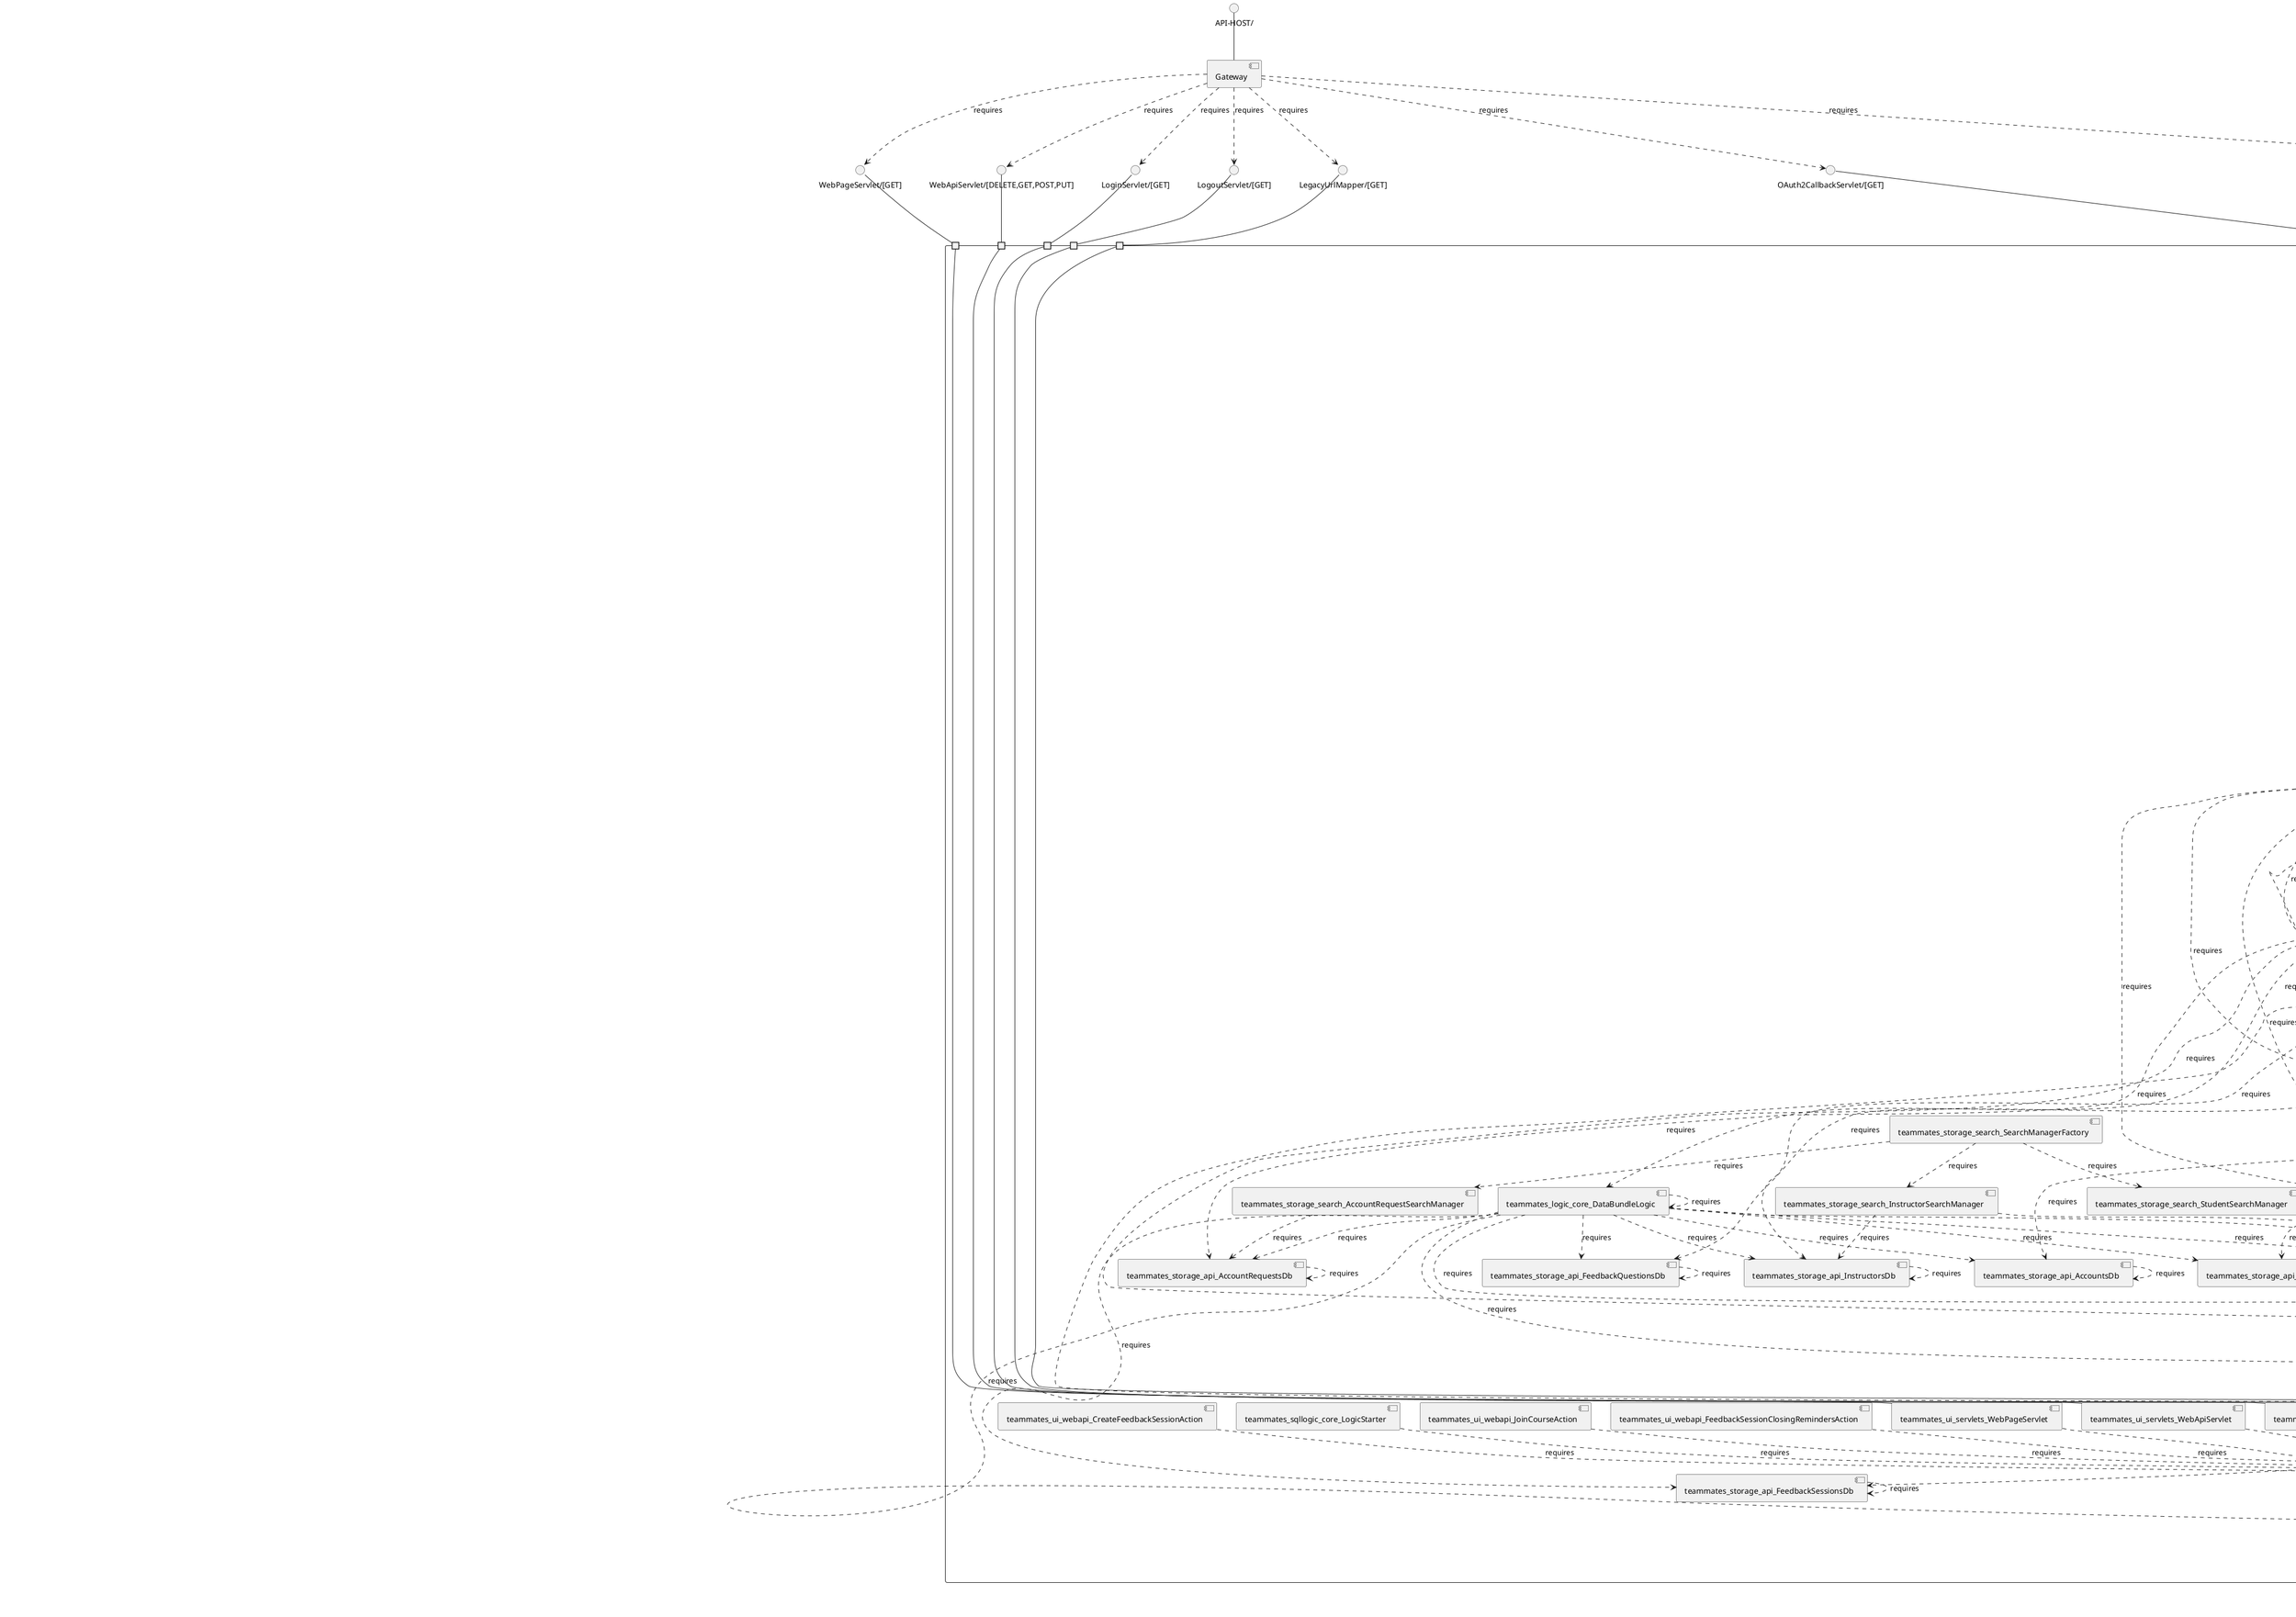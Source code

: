 @startuml
skinparam fixCircleLabelOverlapping true
skinparam componentStyle uml2
component "teammates\n\n\n\n\n\n" {
[teammates_storage_search_SearchManagerFactory]
[teammates_storage_sqlsearch_AccountRequestSearchManager]
[teammates_ui_webapi_JoinCourseAction]
[teammates_it_test_BaseTestCaseWithSqlDatabaseAccess]
[teammates_storage_sqlentity_questions_FeedbackRubricQuestion]
[teammates_logic_external_FirebaseAuthService]
[teammates_it_storage_sqlsearch_InstructorSearchIT]
[teammates_common_datatransfer_questions_FeedbackConstantSumResponseDetails]
[teammates_sqllogic_core_UsersLogic]
[teammates_sqllogic_core_LogicStarter]
[teammates_storage_sqlapi_DeadlineExtensionsDb]
[teammates_common_datatransfer_attributes_InstructorAttributes]
[teammates_sqllogic_core_UsageStatisticsLogic]
[teammates_storage_api_FeedbackQuestionsDb]
[teammates_logic_api_UserProvision]
[teammates_logic_core_InstructorsLogic]
[teammates_ui_output_FeedbackSessionLogData]
[teammates_logic_api_EmailGenerator]
[teammates_ui_webapi_CreateFeedbackSessionAction]
[teammates_common_datatransfer_questions_FeedbackTextResponseDetails]
[teammates_common_datatransfer_questions_FeedbackContributionResponseDetails]
[teammates_logic_api_AuthProxy]
[teammates_common_datatransfer_questions_FeedbackRubricResponseDetails]
[teammates_storage_api_InstructorsDb]
[teammates_storage_sqlapi_FeedbackResponseCommentsDb]
[teammates_it_storage_sqlapi_FeedbackResponsesDbIT]
[teammates_ui_output_FeedbackSessionData]
[teammates_storage_sqlentity_responses_FeedbackNumericalScaleResponse]
[teammates_it_sqllogic_core_NotificationsLogicIT]
[teammates_logic_core_LogicStarter]
[teammates_it_storage_sqlsearch_StudentSearchIT]
[teammates_ui_request_InstructorPrivilegeUpdateRequest]
[teammates_common_datatransfer_questions_FeedbackMsqResponseDetails]
[teammates_client_scripts_testdataconversion_DataStoreToSqlConverter]
[teammates_common_datatransfer_questions_FeedbackMcqResponseDetails]
[teammates_ui_webapi_SendErrorReportAction]
[teammates_storage_search_StudentSearchDocument]
[teammates_ui_servlets_WebPageServlet]
[teammates_it_storage_sqlsearch_AccountRequestSearchIT]
[teammates_common_util_StringHelper]
[teammates_common_util_Logger]
[teammates_ui_servlets_RequestTraceFilter]
[teammates_storage_sqlsearch_SearchManagerFactory]
[teammates_sqllogic_api_SqlEmailGenerator]
[teammates_ui_webapi_UpdateFeedbackSessionAction]
[teammates_it_storage_sqlapi_FeedbackSessionLogsDbIT]
[teammates_storage_sqlentity_questions_FeedbackConstantSumQuestion]
[teammates_storage_api_CoursesDb]
[teammates_storage_sqlentity_questions_FeedbackContributionQuestion]
[teammates_common_datatransfer_questions_FeedbackNumericalScaleQuestionDetails]
[teammates_storage_sqlentity_Instructor]
[teammates_logic_external_EmptyAuthService]
[teammates_storage_sqlapi_UsersDb]
[teammates_it_sqllogic_core_UsersLogicIT]
[teammates_storage_sqlentity_responses_FeedbackConstantSumResponse]
[teammates_ui_webapi_FeedbackSessionUnpublishedEmailWorkerAction]
[teammates_ui_servlets_WebApiServlet]
[teammates_storage_sqlentity_questions_FeedbackNumericalScaleQuestion]
[teammates_storage_search_StudentSearchManager]
[teammates_logic_core_FeedbackQuestionsLogic]
[teammates_it_sqllogic_core_FeedbackSessionsLogicIT]
[teammates_ui_webapi_FeedbackSessionPublishedEmailWorkerAction]
[teammates_storage_api_UsageStatisticsDb]
[teammates_common_datatransfer_attributes_FeedbackQuestionAttributes]
[teammates_logic_core_FeedbackResponsesLogic]
[teammates_storage_sqlentity_Account]
[teammates_ui_webapi_FeedbackSessionRemindEmailWorkerAction]
[teammates_ui_webapi_FeedbackSessionOpeningRemindersAction]
[teammates_ui_webapi_PublishFeedbackSessionAction]
[teammates_storage_sqlentity_responses_FeedbackMsqResponse]
[teammates_logic_external_EmptyEmailService]
[teammates_client_scripts_DataMigrationForFeedbackSessionMismatchedTimezone]
[teammates_storage_sqlentity_responses_FeedbackRankRecipientsResponse]
[teammates_common_datatransfer_InstructorPrivileges]
[teammates_sqllogic_core_CoursesLogic]
[teammates_storage_sqlapi_AccountsDb]
[teammates_sqllogic_core_AccountRequestsLogic]
[teammates_it_storage_sqlapi_NotificationDbIT]
[teammates_common_util_Config]
[teammates_storage_sqlsearch_StudentSearchManager]
[teammates_ui_webapi_SubmitFeedbackResponsesAction]
[teammates_ui_webapi_UnpublishFeedbackSessionAction]
[teammates_logic_api_RecaptchaVerifier]
[teammates_sqllogic_core_FeedbackSessionsLogic]
[teammates_it_ui_webapi_SearchInstructorsActionIT]
[teammates_storage_sqlentity_responses_FeedbackMcqResponse]
[teammates_it_storage_sqlapi_UsageStatisticsDbIT]
[teammates_ui_servlets_OriginCheckFilter]
[teammates_ui_webapi_CreateAccountAction]
[teammates_common_datatransfer_DataBundle]
[teammates_sqllogic_core_FeedbackSessionLogsLogic]
[teammates_it_storage_sqlapi_FeedbackQuestionsDbIT]
[teammates_storage_sqlentity_Notification]
[teammates_common_datatransfer_InstructorPermissionSet]
[teammates_storage_sqlentity_responses_FeedbackRankOptionsResponse]
[teammates_it_ui_webapi_StudentSearchIndexingWorkerActionIT]
[teammates_logic_core_FeedbackResponseCommentsLogic]
[teammates_storage_sqlentity_responses_FeedbackTextResponse]
[teammates_client_scripts_testdataconversion_UuidGenerator]
[teammates_sqllogic_core_FeedbackResponsesLogic]
[teammates_sqllogic_core_FeedbackResponseCommentsLogic]
[teammates_storage_sqlapi_EntitiesDb]
[teammates_client_scripts_GenerateUsageStatisticsObjects]
[teammates_ui_webapi_CreateFeedbackSessionLogAction]
[teammates_ui_output_FeedbackQuestionData]
[teammates_common_datatransfer_attributes_FeedbackResponseAttributes]
[teammates_storage_sqlapi_FeedbackSessionsDb]
[teammates_it_storage_sqlapi_FeedbackSessionsDbIT]
[teammates_storage_sqlentity_responses_FeedbackRubricResponse]
[teammates_storage_sqlentity_questions_FeedbackTextQuestion]
[teammates_logic_external_MailgunService]
[teammates_storage_sqlentity_DeadlineExtension]
[teammates_it_sqllogic_core_DataBundleLogicIT]
[teammates_ui_webapi_CalculateUsageStatisticsAction]
[teammates_storage_api_AccountsDb]
[teammates_storage_api_FeedbackSessionsDb]
[teammates_it_sqllogic_core_FeedbackQuestionsLogicIT]
[teammates_it_storage_sqlapi_UsersDbIT]
[teammates_client_scripts_testdataconversion_ConvertDatastoreJsonToSqlJson]
[teammates_common_datatransfer_questions_FeedbackContributionQuestionDetails]
[teammates_storage_sqlapi_CoursesDb]
[teammates_logic_core_FeedbackSessionsLogic]
[teammates_ui_output_FeedbackResponseData]
[teammates_storage_api_StudentsDb]
[teammates_sqllogic_core_DeadlineExtensionsLogic]
[teammates_ui_servlets_OAuth2CallbackServlet]
[teammates_logic_core_AccountRequestsLogic]
[teammates_storage_search_InstructorSearchDocument]
[teammates_storage_sqlentity_FeedbackSession]
[teammates_storage_search_AccountRequestSearchManager]
[teammates_ui_webapi_ArchiveCourseAction]
[teammates_ui_webapi_CreateNotificationAction]
[teammates_logic_api_Logic]
[teammates_common_datatransfer_questions_FeedbackTextQuestionDetails]
[teammates_logic_api_TaskQueuer]
[teammates_main_Application]
[teammates_storage_sqlentity_ReadNotification]
[teammates_logic_external_GoogleRecaptchaService]
[teammates_common_datatransfer_attributes_CourseAttributes]
[teammates_storage_search_InstructorSearchManager]
[teammates_sqllogic_api_Logic]
[teammates_logic_core_StudentsLogic]
[teammates_logic_core_CoursesLogic]
[teammates_sqllogic_core_FeedbackQuestionsLogic]
[teammates_ui_output_CourseData]
[teammates_common_datatransfer_TeamEvalResult]
[teammates_logic_external_MailjetService]
[teammates_common_datatransfer_questions_FeedbackMcqQuestionDetails]
[teammates_ui_webapi_ResetAccountRequestAction]
[teammates_ui_servlets_LogoutServlet]
[teammates_storage_sqlentity_FeedbackSessionLog]
[teammates_common_datatransfer_questions_FeedbackRankOptionsResponseDetails]
[teammates_logic_core_DataBundleLogic]
[teammates_storage_sqlapi_AccountRequestsDb]
[teammates_storage_sqlapi_FeedbackQuestionsDb]
[teammates_it_storage_sqlapi_AccountRequestsDbIT]
[teammates_common_datatransfer_questions_FeedbackConstantSumQuestionDetails]
[teammates_storage_sqlentity_responses_FeedbackContributionResponse]
[teammates_logic_core_UsageStatisticsLogic]
[teammates_storage_sqlentity_questions_FeedbackMcqQuestion]
[teammates_storage_sqlsearch_StudentSearchDocument]
[teammates_storage_api_AccountRequestsDb]
[teammates_it_storage_sqlapi_CoursesDbIT]
[teammates_it_storage_sqlapi_FeedbackResponseCommentsDbIT]
[teammates_it_sqllogic_core_DeadlineExtensionsLogicIT]
[teammates_ui_webapi_FeedbackSessionClosedRemindersAction]
[teammates_ui_webapi_FeedbackSessionOpeningSoonRemindersAction]
[teammates_it_ui_webapi_SearchStudentsActionIT]
[teammates_storage_sqlentity_Team]
[teammates_it_sqllogic_core_AccountRequestsLogicIT]
[teammates_sqllogic_core_DataBundleLogic]
[teammates_storage_sqlentity_Student]
[teammates_storage_sqlentity_Section]
[teammates_ui_webapi_UpdateInstructorPrivilegeAction]
[teammates_logic_external_GoogleCloudTasksService]
[teammates_storage_sqlentity_FeedbackResponseComment]
[teammates_logic_core_AccountsLogic]
[teammates_logic_core_NotificationsLogic]
[teammates_ui_webapi_FeedbackSessionResendPublishedEmailWorkerAction]
[teammates_common_datatransfer_questions_FeedbackRankRecipientsResponseDetails]
[teammates_logic_external_LocalTaskQueueService]
[teammates_storage_sqlapi_FeedbackResponsesDb]
[teammates_ui_output_InstructorPrivilegeData]
[teammates_common_datatransfer_questions_FeedbackMsqQuestionDetails]
[teammates_storage_sqlsearch_InstructorSearchManager]
[teammates_common_datatransfer_SqlDataBundle]
[teammates_logic_external_EmptyRecaptchaService]
[teammates_logic_core_DeadlineExtensionsLogic]
[teammates_storage_sqlapi_UsageStatisticsDb]
[teammates_sqllogic_core_NotificationsLogic]
[teammates_common_datatransfer_questions_FeedbackNumericalScaleResponseDetails]
[teammates_it_sqllogic_core_FeedbackResponsesLogicIT]
[teammates_ui_webapi_FeedbackSessionRemindParticularUsersEmailWorkerAction]
[teammates_ui_webapi_DatastoreBackupAction]
[teammates_common_datatransfer_questions_FeedbackRubricQuestionDetails]
[teammates_it_sqllogic_core_AccountsLogicIT]
[teammates_it_sqllogic_core_FeedbackSessionLogsLogicIT]
[teammates_storage_api_FeedbackResponseCommentsDb]
[teammates_logic_external_SendgridService]
[teammates_ui_servlets_LoginServlet]
[teammates_client_scripts_PopulateCourseSearchDocuments]
[teammates_sqllogic_core_AccountsLogic]
[teammates_ui_servlets_LegacyUrlMapper]
[teammates_it_sqllogic_api_EmailGeneratorTestIT]
[teammates_storage_sqlsearch_InstructorSearchDocument]
[teammates_ui_output_FeedbackResponseCommentData]
[teammates_storage_api_DeadlineExtensionsDb]
[teammates_storage_sqlapi_NotificationsDb]
[teammates_storage_sqlapi_FeedbackSessionLogsDb]
[teammates_storage_sqlentity_questions_FeedbackMsqQuestion]
[teammates_it_storage_sqlapi_AccountsDbIT]
[teammates_storage_api_FeedbackResponsesDb]
[teammates_it_ui_webapi_UpdateFeedbackSessionLogsActionIT]
[teammates_logic_api_EmailSender]
[teammates_storage_sqlentity_Course]
[teammates_client_scripts_DataMigrationForTeamNameInResponseGiver]
[teammates_storage_api_NotificationsDb]
[teammates_ui_webapi_FeedbackSessionClosingRemindersAction]
portin " " as teammates_requires_LegacyUrlMapper_GET_
portin " " as teammates_requires_LogoutServlet_GET_
portin " " as teammates_requires_WebPageServlet_GET_
portin " " as teammates_requires_WebApiServlet_DELETE_GET_POST_PUT_
portin " " as teammates_requires_LoginServlet_GET_
portin " " as teammates_requires_OAuth2CallbackServlet_GET_
[teammates_sqllogic_core_DataBundleLogic]..>[teammates_sqllogic_core_FeedbackSessionsLogic] : requires
[teammates_client_scripts_PopulateCourseSearchDocuments]..>[teammates_logic_api_Logic] : requires
[teammates_ui_webapi_UpdateFeedbackSessionAction]..>[teammates_common_util_Logger] : requires
[teammates_it_sqllogic_core_UsersLogicIT]..>[teammates_sqllogic_core_CoursesLogic] : requires
[teammates_it_sqllogic_core_AccountsLogicIT]..>[teammates_common_datatransfer_SqlDataBundle] : requires
[teammates_it_storage_sqlapi_NotificationDbIT]..>[teammates_storage_sqlapi_NotificationsDb] : requires
[teammates_sqllogic_core_FeedbackQuestionsLogic]..>[teammates_sqllogic_core_FeedbackQuestionsLogic] : requires
[teammates_storage_search_StudentSearchManager]..>[teammates_storage_api_CoursesDb] : requires
[teammates_ui_webapi_JoinCourseAction]..>[teammates_common_util_Logger] : requires
[teammates_logic_core_NotificationsLogic]..>[teammates_storage_api_NotificationsDb] : requires
[teammates_logic_core_FeedbackResponsesLogic]..>[teammates_logic_core_FeedbackQuestionsLogic] : requires
[teammates_logic_core_AccountsLogic]..>[teammates_logic_core_CoursesLogic] : requires
[teammates_client_scripts_GenerateUsageStatisticsObjects]..>[teammates_logic_api_Logic] : requires
[teammates_storage_api_StudentsDb]..>[teammates_storage_api_StudentsDb] : requires
[teammates_storage_search_InstructorSearchManager]..>[teammates_storage_api_InstructorsDb] : requires
[teammates_ui_request_InstructorPrivilegeUpdateRequest]..>[teammates_common_datatransfer_InstructorPrivileges] : requires
[teammates_logic_core_FeedbackResponseCommentsLogic]..>[teammates_storage_api_FeedbackResponseCommentsDb] : requires
[teammates_ui_output_FeedbackResponseData]..>[teammates_common_datatransfer_questions_FeedbackRankRecipientsResponseDetails] : requires
[teammates_logic_core_StudentsLogic]..>[teammates_logic_core_FeedbackResponsesLogic] : requires
[teammates_storage_sqlentity_DeadlineExtension]..>[teammates_storage_sqlentity_FeedbackSession] : requires
[teammates_logic_api_Logic]..>[teammates_logic_core_AccountsLogic] : requires
[teammates_storage_sqlentity_questions_FeedbackContributionQuestion]..>[teammates_common_datatransfer_questions_FeedbackContributionQuestionDetails] : requires
[teammates_sqllogic_api_SqlEmailGenerator]..>[teammates_sqllogic_core_CoursesLogic] : requires
[teammates_it_storage_sqlapi_UsersDbIT]..>[teammates_storage_sqlentity_Instructor] : requires
[teammates_logic_core_CoursesLogic]..>[teammates_logic_core_FeedbackResponsesLogic] : requires
[teammates_it_storage_sqlapi_FeedbackResponsesDbIT]..>[teammates_storage_sqlapi_FeedbackResponseCommentsDb] : requires
[teammates_logic_api_UserProvision]..>[teammates_logic_api_UserProvision] : requires
[teammates_it_sqllogic_core_UsersLogicIT]..>[teammates_storage_sqlentity_Course] : requires
[teammates_ui_webapi_DatastoreBackupAction]..>[teammates_common_util_Logger] : requires
[teammates_logic_api_EmailSender]..>[teammates_logic_external_MailgunService] : requires
[teammates_sqllogic_core_FeedbackSessionsLogic]..>[teammates_sqllogic_core_CoursesLogic] : requires
[teammates_sqllogic_core_AccountsLogic]..>[teammates_sqllogic_core_CoursesLogic] : requires
[teammates_logic_core_AccountsLogic]..>[teammates_logic_core_NotificationsLogic] : requires
[teammates_storage_sqlsearch_InstructorSearchManager]..>[teammates_storage_sqlapi_UsersDb] : requires
[teammates_storage_search_SearchManagerFactory]..>[teammates_storage_search_AccountRequestSearchManager] : requires
[teammates_sqllogic_core_UsageStatisticsLogic]..>[teammates_sqllogic_core_UsageStatisticsLogic] : requires
[teammates_ui_webapi_CreateFeedbackSessionLogAction]..>[teammates_common_util_Logger] : requires
[teammates_it_sqllogic_core_NotificationsLogicIT]..>[teammates_sqllogic_core_NotificationsLogic] : requires
[teammates_client_scripts_testdataconversion_ConvertDatastoreJsonToSqlJson]..>[teammates_common_datatransfer_SqlDataBundle] : requires
[teammates_logic_core_AccountsLogic]..>[teammates_logic_core_InstructorsLogic] : requires
[teammates_sqllogic_core_DataBundleLogic]..>[teammates_sqllogic_core_AccountsLogic] : requires
[teammates_ui_webapi_FeedbackSessionUnpublishedEmailWorkerAction]..>[teammates_common_util_Logger] : requires
[teammates_logic_api_EmailGenerator]..>[teammates_logic_core_InstructorsLogic] : requires
[teammates_storage_sqlapi_FeedbackResponsesDb]..>[teammates_storage_sqlapi_FeedbackResponsesDb] : requires
[teammates_it_sqllogic_api_EmailGeneratorTestIT]..>[teammates_common_datatransfer_SqlDataBundle] : requires
[teammates_sqllogic_core_FeedbackSessionLogsLogic]..>[teammates_common_util_Logger] : requires
[teammates_common_datatransfer_attributes_FeedbackResponseAttributes]..>[teammates_common_datatransfer_questions_FeedbackMsqResponseDetails] : requires
[teammates_logic_core_FeedbackQuestionsLogic]..>[teammates_logic_core_FeedbackResponsesLogic] : requires
[teammates_storage_api_NotificationsDb]..>[teammates_storage_api_NotificationsDb] : requires
[teammates_common_datatransfer_attributes_FeedbackQuestionAttributes]..>[teammates_common_datatransfer_questions_FeedbackContributionQuestionDetails] : requires
[teammates_ui_servlets_LoginServlet]..>[teammates_common_util_Logger] : requires
[teammates_logic_core_DeadlineExtensionsLogic]..>[teammates_storage_api_DeadlineExtensionsDb] : requires
[teammates_storage_sqlapi_NotificationsDb]..>[teammates_storage_sqlapi_NotificationsDb] : requires
[teammates_sqllogic_api_Logic]..>[teammates_sqllogic_core_AccountRequestsLogic] : requires
[teammates_sqllogic_core_DataBundleLogic]..>[teammates_sqllogic_core_NotificationsLogic] : requires
[teammates_sqllogic_core_AccountsLogic]..>[teammates_sqllogic_core_AccountsLogic] : requires
[teammates_sqllogic_core_UsersLogic]..>[teammates_storage_sqlapi_UsersDb] : requires
[teammates_logic_core_FeedbackSessionsLogic]..>[teammates_logic_core_FeedbackResponseCommentsLogic] : requires
[teammates_logic_core_DataBundleLogic]..>[teammates_storage_api_FeedbackResponseCommentsDb] : requires
[teammates_it_storage_sqlapi_UsersDbIT]..>[teammates_storage_sqlapi_UsersDb] : requires
[teammates_logic_core_FeedbackSessionsLogic]..>[teammates_logic_core_StudentsLogic] : requires
[teammates_storage_sqlentity_FeedbackSession]..>[teammates_storage_sqlentity_Course] : requires
[teammates_it_sqllogic_core_FeedbackSessionLogsLogicIT]..>[teammates_sqllogic_core_FeedbackSessionLogsLogic] : requires
[teammates_sqllogic_core_FeedbackSessionsLogic]..>[teammates_common_util_Logger] : requires
[teammates_storage_sqlentity_FeedbackResponseComment]..>[teammates_storage_sqlentity_Section] : requires
[teammates_storage_sqlapi_CoursesDb]..>[teammates_storage_sqlapi_CoursesDb] : requires
[teammates_ui_webapi_SubmitFeedbackResponsesAction]..>[teammates_common_util_Logger] : requires
[teammates_it_storage_sqlapi_AccountsDbIT]..>[teammates_storage_sqlapi_AccountsDb] : requires
[teammates_common_datatransfer_attributes_FeedbackResponseAttributes]..>[teammates_common_datatransfer_questions_FeedbackContributionResponseDetails] : requires
[teammates_ui_output_CourseData]..>[teammates_common_datatransfer_InstructorPermissionSet] : requires
[teammates_logic_api_Logic]..>[teammates_logic_core_FeedbackQuestionsLogic] : requires
[teammates_sqllogic_core_AccountsLogic]..>[teammates_storage_sqlapi_AccountsDb] : requires
[teammates_it_sqllogic_core_FeedbackQuestionsLogicIT]..>[teammates_sqllogic_core_FeedbackQuestionsLogic] : requires
[teammates_it_storage_sqlsearch_InstructorSearchIT]..>[teammates_storage_sqlapi_UsersDb] : requires
[teammates_storage_sqlsearch_SearchManagerFactory]..>[teammates_storage_sqlsearch_AccountRequestSearchManager] : requires
[teammates_logic_api_Logic]..>[teammates_logic_core_CoursesLogic] : requires
[teammates_storage_sqlapi_UsageStatisticsDb]..>[teammates_storage_sqlapi_UsageStatisticsDb] : requires
[teammates_logic_api_EmailGenerator]..>[teammates_logic_core_StudentsLogic] : requires
[teammates_logic_core_InstructorsLogic]..>[teammates_logic_core_FeedbackResponseCommentsLogic] : requires
[teammates_logic_core_UsageStatisticsLogic]..>[teammates_logic_core_CoursesLogic] : requires
[teammates_ui_servlets_WebPageServlet]..>[teammates_common_util_Logger] : requires
[teammates_logic_api_Logic]..>[teammates_logic_core_InstructorsLogic] : requires
[teammates_ui_webapi_FeedbackSessionOpeningRemindersAction]..>[teammates_common_util_Logger] : requires
[teammates_storage_sqlentity_responses_FeedbackMcqResponse]..>[teammates_common_datatransfer_questions_FeedbackMcqResponseDetails] : requires
[teammates_sqllogic_api_Logic]..>[teammates_sqllogic_core_FeedbackResponseCommentsLogic] : requires
[teammates_storage_search_InstructorSearchManager]..>[teammates_storage_api_CoursesDb] : requires
[teammates_it_storage_sqlsearch_AccountRequestSearchIT]..>[teammates_storage_sqlapi_AccountRequestsDb] : requires
[teammates_it_storage_sqlapi_FeedbackResponseCommentsDbIT]..>[teammates_common_datatransfer_SqlDataBundle] : requires
[teammates_logic_core_AccountsLogic]..>[teammates_logic_core_StudentsLogic] : requires
[teammates_client_scripts_DataMigrationForTeamNameInResponseGiver]..>[teammates_logic_core_FeedbackResponsesLogic] : requires
[teammates_storage_sqlentity_DeadlineExtension]..>[teammates_storage_sqlentity_Instructor] : requires
[teammates_sqllogic_core_FeedbackResponseCommentsLogic]..>[teammates_sqllogic_core_FeedbackResponseCommentsLogic] : requires
[teammates_logic_external_GoogleRecaptchaService]..>[teammates_common_util_Logger] : requires
[teammates_storage_sqlentity_responses_FeedbackRankOptionsResponse]..>[teammates_common_datatransfer_questions_FeedbackRankOptionsResponseDetails] : requires
[teammates_client_scripts_testdataconversion_ConvertDatastoreJsonToSqlJson]..>[teammates_common_datatransfer_DataBundle] : requires
[teammates_logic_core_DataBundleLogic]..>[teammates_storage_api_FeedbackResponsesDb] : requires
[teammates_logic_core_FeedbackSessionsLogic]..>[teammates_logic_core_FeedbackResponsesLogic] : requires
[teammates_logic_core_AccountRequestsLogic]..>[teammates_logic_core_AccountRequestsLogic] : requires
[teammates_ui_servlets_RequestTraceFilter]..>[teammates_common_util_Logger] : requires
[teammates_it_storage_sqlsearch_StudentSearchIT]..>[teammates_storage_sqlapi_UsersDb] : requires
[teammates_logic_api_EmailSender]..>[teammates_logic_external_EmptyEmailService] : requires
[teammates_logic_core_FeedbackResponseCommentsLogic]..>[teammates_logic_core_FeedbackSessionsLogic] : requires
[teammates_ui_webapi_FeedbackSessionRemindEmailWorkerAction]..>[teammates_common_util_Logger] : requires
[teammates_ui_webapi_ResetAccountRequestAction]..>[teammates_common_util_Logger] : requires
[teammates_logic_core_FeedbackSessionsLogic]..>[teammates_common_util_Logger] : requires
[teammates_sqllogic_core_DataBundleLogic]..>[teammates_sqllogic_core_CoursesLogic] : requires
[teammates_ui_output_FeedbackQuestionData]..>[teammates_common_datatransfer_questions_FeedbackRubricQuestionDetails] : requires
[teammates_logic_core_InstructorsLogic]..>[teammates_logic_core_InstructorsLogic] : requires
[teammates_logic_core_CoursesLogic]..>[teammates_logic_core_FeedbackResponseCommentsLogic] : requires
[teammates_logic_core_FeedbackResponseCommentsLogic]..>[teammates_logic_core_FeedbackResponseCommentsLogic] : requires
[teammates_sqllogic_api_Logic]..>[teammates_sqllogic_core_FeedbackResponsesLogic] : requires
[teammates_logic_core_UsageStatisticsLogic]..>[teammates_logic_core_InstructorsLogic] : requires
[teammates_sqllogic_api_Logic]..>[teammates_sqllogic_core_FeedbackQuestionsLogic] : requires
[teammates_storage_api_FeedbackQuestionsDb]..>[teammates_storage_api_FeedbackQuestionsDb] : requires
[teammates_logic_api_TaskQueuer]..>[teammates_common_util_Logger] : requires
[teammates_sqllogic_core_FeedbackQuestionsLogic]..>[teammates_storage_sqlapi_FeedbackQuestionsDb] : requires
[teammates_it_sqllogic_core_DeadlineExtensionsLogicIT]..>[teammates_sqllogic_core_DeadlineExtensionsLogic] : requires
[teammates_logic_core_NotificationsLogic]..>[teammates_logic_core_NotificationsLogic] : requires
[teammates_common_datatransfer_InstructorPrivileges]..>[teammates_common_datatransfer_InstructorPermissionSet] : requires
[teammates_client_scripts_DataMigrationForFeedbackSessionMismatchedTimezone]..>[teammates_common_datatransfer_attributes_CourseAttributes] : requires
[teammates_logic_external_MailgunService]..>[teammates_common_util_Logger] : requires
[teammates_logic_core_FeedbackResponseCommentsLogic]..>[teammates_logic_core_FeedbackResponsesLogic] : requires
[teammates_it_sqllogic_core_UsersLogicIT]..>[teammates_storage_sqlentity_Account] : requires
[teammates_sqllogic_api_Logic]..>[teammates_sqllogic_core_CoursesLogic] : requires
[teammates_sqllogic_core_FeedbackSessionsLogic]..>[teammates_storage_sqlapi_FeedbackSessionsDb] : requires
[teammates_it_storage_sqlapi_UsersDbIT]..>[teammates_storage_sqlapi_AccountsDb] : requires
[teammates_logic_api_Logic]..>[teammates_logic_core_StudentsLogic] : requires
[teammates_sqllogic_core_FeedbackQuestionsLogic]..>[teammates_common_util_Logger] : requires
[teammates_storage_search_AccountRequestSearchManager]..>[teammates_storage_api_AccountRequestsDb] : requires
[teammates_logic_core_FeedbackQuestionsLogic]..>[teammates_logic_core_FeedbackSessionsLogic] : requires
[teammates_sqllogic_api_Logic]..>[teammates_sqllogic_core_FeedbackSessionLogsLogic] : requires
[teammates_common_datatransfer_attributes_FeedbackQuestionAttributes]..>[teammates_common_datatransfer_questions_FeedbackTextQuestionDetails] : requires
[teammates_storage_search_SearchManagerFactory]..>[teammates_storage_search_StudentSearchManager] : requires
[teammates_ui_webapi_CreateNotificationAction]..>[teammates_common_util_Logger] : requires
[teammates_logic_core_FeedbackQuestionsLogic]..>[teammates_logic_core_FeedbackQuestionsLogic] : requires
[teammates_sqllogic_core_FeedbackSessionsLogic]..>[teammates_sqllogic_core_UsersLogic] : requires
[teammates_it_sqllogic_core_AccountsLogicIT]..>[teammates_storage_sqlapi_AccountsDb] : requires
[teammates_ui_webapi_PublishFeedbackSessionAction]..>[teammates_common_util_Logger] : requires
[teammates_storage_sqlentity_questions_FeedbackConstantSumQuestion]..>[teammates_common_datatransfer_questions_FeedbackConstantSumQuestionDetails] : requires
[teammates_sqllogic_core_AccountRequestsLogic]..>[teammates_storage_sqlapi_AccountRequestsDb] : requires
[teammates_logic_core_InstructorsLogic]..>[teammates_storage_api_InstructorsDb] : requires
[teammates_ui_output_FeedbackSessionLogData]..>[teammates_ui_output_FeedbackSessionData] : requires
[teammates_logic_core_FeedbackResponsesLogic]..>[teammates_logic_core_InstructorsLogic] : requires
[teammates_sqllogic_core_DeadlineExtensionsLogic]..>[teammates_storage_sqlapi_DeadlineExtensionsDb] : requires
[teammates_sqllogic_core_DataBundleLogic]..>[teammates_sqllogic_core_FeedbackSessionLogsLogic] : requires
[teammates_sqllogic_core_DataBundleLogic]..>[teammates_sqllogic_core_FeedbackResponsesLogic] : requires
[teammates_it_sqllogic_core_AccountsLogicIT]..>[teammates_sqllogic_core_UsersLogic] : requires
[teammates_sqllogic_core_UsersLogic]..>[teammates_sqllogic_core_AccountsLogic] : requires
[teammates_it_ui_webapi_StudentSearchIndexingWorkerActionIT]..>[teammates_storage_sqlentity_Student] : requires
[teammates_storage_sqlentity_FeedbackResponseComment]..>[teammates_storage_sqlentity_responses_FeedbackConstantSumResponse] : requires
[teammates_it_storage_sqlsearch_InstructorSearchIT]..>[teammates_common_datatransfer_SqlDataBundle] : requires
[teammates_it_ui_webapi_UpdateFeedbackSessionLogsActionIT]..>[teammates_storage_sqlentity_Student] : requires
[teammates_sqllogic_core_AccountsLogic]..>[teammates_sqllogic_core_UsersLogic] : requires
[teammates_ui_output_FeedbackResponseData]..>[teammates_common_datatransfer_questions_FeedbackConstantSumResponseDetails] : requires
[teammates_logic_core_StudentsLogic]..>[teammates_logic_core_DeadlineExtensionsLogic] : requires
[teammates_storage_api_FeedbackResponseCommentsDb]..>[teammates_common_util_Logger] : requires
[teammates_ui_webapi_FeedbackSessionRemindParticularUsersEmailWorkerAction]..>[teammates_common_util_Logger] : requires
[teammates_logic_core_CoursesLogic]..>[teammates_logic_core_DeadlineExtensionsLogic] : requires
[teammates_ui_webapi_CalculateUsageStatisticsAction]..>[teammates_common_util_Logger] : requires
[teammates_ui_webapi_UnpublishFeedbackSessionAction]..>[teammates_common_util_Logger] : requires
[teammates_logic_core_FeedbackQuestionsLogic]..>[teammates_logic_core_StudentsLogic] : requires
[teammates_ui_webapi_ArchiveCourseAction]..>[teammates_common_util_Logger] : requires
[teammates_ui_output_FeedbackResponseData]..>[teammates_common_datatransfer_questions_FeedbackMcqResponseDetails] : requires
[teammates_sqllogic_core_AccountRequestsLogic]..>[teammates_sqllogic_core_AccountRequestsLogic] : requires
[teammates_ui_servlets_LegacyUrlMapper]..>[teammates_common_util_Logger] : requires
[teammates_common_datatransfer_attributes_FeedbackQuestionAttributes]..>[teammates_common_datatransfer_questions_FeedbackNumericalScaleQuestionDetails] : requires
[teammates_storage_sqlapi_FeedbackSessionsDb]..>[teammates_storage_sqlapi_FeedbackSessionsDb] : requires
[teammates_storage_api_DeadlineExtensionsDb]..>[teammates_storage_api_DeadlineExtensionsDb] : requires
[teammates_it_ui_webapi_SearchStudentsActionIT]..>[teammates_storage_sqlentity_Instructor] : requires
[teammates_storage_search_InstructorSearchDocument]..>[teammates_common_datatransfer_attributes_CourseAttributes] : requires
[teammates_logic_api_Logic]..>[teammates_logic_core_AccountRequestsLogic] : requires
[teammates_logic_core_FeedbackQuestionsLogic]..>[teammates_common_util_Logger] : requires
[teammates_sqllogic_core_CoursesLogic]..>[teammates_storage_sqlapi_CoursesDb] : requires
[teammates_sqllogic_api_Logic]..>[teammates_sqllogic_api_Logic] : requires
[teammates_sqllogic_core_DataBundleLogic]..>[teammates_sqllogic_core_UsersLogic] : requires
[teammates_logic_core_StudentsLogic]..>[teammates_storage_api_StudentsDb] : requires
[teammates_logic_api_AuthProxy]..>[teammates_logic_api_AuthProxy] : requires
[teammates_sqllogic_api_SqlEmailGenerator]..>[teammates_sqllogic_core_UsersLogic] : requires
[teammates_logic_api_TaskQueuer]..>[teammates_logic_external_GoogleCloudTasksService] : requires
[teammates_storage_sqlentity_responses_FeedbackTextResponse]..>[teammates_common_datatransfer_questions_FeedbackTextResponseDetails] : requires
[teammates_it_ui_webapi_UpdateFeedbackSessionLogsActionIT]..>[teammates_storage_sqlentity_Course] : requires
[teammates_storage_sqlentity_Team]..>[teammates_storage_sqlentity_Section] : requires
[teammates_logic_api_Logic]..>[teammates_logic_core_FeedbackSessionsLogic] : requires
[teammates_logic_core_FeedbackSessionsLogic]..>[teammates_storage_api_FeedbackSessionsDb] : requires
[teammates_storage_sqlentity_questions_FeedbackMsqQuestion]..>[teammates_common_datatransfer_questions_FeedbackMsqQuestionDetails] : requires
[teammates_common_datatransfer_attributes_FeedbackQuestionAttributes]..>[teammates_common_datatransfer_questions_FeedbackMcqQuestionDetails] : requires
[teammates_sqllogic_core_FeedbackSessionsLogic]..>[teammates_sqllogic_core_FeedbackQuestionsLogic] : requires
[teammates_sqllogic_api_Logic]..>[teammates_sqllogic_core_DeadlineExtensionsLogic] : requires
[teammates_logic_core_InstructorsLogic]..>[teammates_logic_core_FeedbackSessionsLogic] : requires
[teammates_it_ui_webapi_SearchInstructorsActionIT]..>[teammates_storage_sqlentity_Instructor] : requires
[teammates_logic_core_FeedbackSessionsLogic]..>[teammates_logic_core_FeedbackSessionsLogic] : requires
[teammates_storage_api_FeedbackResponsesDb]..>[teammates_storage_api_FeedbackResponsesDb] : requires
[teammates_logic_core_AccountRequestsLogic]..>[teammates_storage_api_AccountRequestsDb] : requires
[teammates_logic_api_EmailGenerator]..>[teammates_logic_core_CoursesLogic] : requires
[teammates_it_storage_sqlapi_AccountRequestsDbIT]..>[teammates_storage_sqlapi_AccountRequestsDb] : requires
[teammates_sqllogic_api_SqlEmailGenerator]..>[teammates_sqllogic_core_DeadlineExtensionsLogic] : requires
[teammates_logic_core_DataBundleLogic]..>[teammates_storage_api_AccountsDb] : requires
[teammates_storage_sqlentity_Instructor]..>[teammates_common_datatransfer_InstructorPrivileges] : requires
[teammates_common_datatransfer_attributes_FeedbackResponseAttributes]..>[teammates_common_datatransfer_questions_FeedbackRubricResponseDetails] : requires
[teammates_storage_sqlentity_questions_FeedbackMcqQuestion]..>[teammates_common_datatransfer_questions_FeedbackMcqQuestionDetails] : requires
[teammates_sqllogic_core_DeadlineExtensionsLogic]..>[teammates_sqllogic_core_DeadlineExtensionsLogic] : requires
[teammates_it_sqllogic_core_FeedbackQuestionsLogicIT]..>[teammates_common_datatransfer_SqlDataBundle] : requires
[teammates_it_sqllogic_api_EmailGeneratorTestIT]..>[teammates_sqllogic_api_SqlEmailGenerator] : requires
[teammates_logic_api_Logic]..>[teammates_logic_core_NotificationsLogic] : requires
[teammates_logic_core_InstructorsLogic]..>[teammates_common_util_Logger] : requires
[teammates_it_sqllogic_core_FeedbackSessionsLogicIT]..>[teammates_common_datatransfer_SqlDataBundle] : requires
[teammates_storage_sqlentity_ReadNotification]..>[teammates_storage_sqlentity_Notification] : requires
[teammates_sqllogic_core_DataBundleLogic]..>[teammates_sqllogic_core_DeadlineExtensionsLogic] : requires
[teammates_logic_core_UsageStatisticsLogic]..>[teammates_logic_core_AccountRequestsLogic] : requires
[teammates_ui_webapi_FeedbackSessionResendPublishedEmailWorkerAction]..>[teammates_common_util_Logger] : requires
[teammates_storage_sqlentity_FeedbackResponseComment]..>[teammates_storage_sqlentity_responses_FeedbackMcqResponse] : requires
[teammates_logic_core_LogicStarter]..>[teammates_common_util_Logger] : requires
[teammates_sqllogic_api_Logic]..>[teammates_sqllogic_core_UsersLogic] : requires
[teammates_logic_external_GoogleCloudTasksService]..>[teammates_common_util_Logger] : requires
[teammates_logic_core_UsageStatisticsLogic]..>[teammates_storage_api_UsageStatisticsDb] : requires
[teammates_logic_external_FirebaseAuthService]..>[teammates_common_util_Logger] : requires
[teammates_logic_external_LocalTaskQueueService]..>[teammates_common_util_Logger] : requires
[teammates_it_sqllogic_core_UsersLogicIT]..>[teammates_sqllogic_core_AccountsLogic] : requires
[teammates_ui_output_FeedbackResponseData]..>[teammates_common_datatransfer_questions_FeedbackRankOptionsResponseDetails] : requires
[teammates_storage_sqlentity_FeedbackSessionLog]..>[teammates_storage_sqlentity_FeedbackSession] : requires
[teammates_sqllogic_api_Logic]..>[teammates_sqllogic_core_AccountsLogic] : requires
[teammates_sqllogic_core_LogicStarter]..>[teammates_common_util_Logger] : requires
[teammates_logic_api_TaskQueuer]..>[teammates_logic_api_TaskQueuer] : requires
[teammates_logic_core_CoursesLogic]..>[teammates_logic_core_AccountsLogic] : requires
[teammates_ui_webapi_CreateFeedbackSessionAction]..>[teammates_common_util_Logger] : requires
[teammates_it_sqllogic_core_FeedbackResponsesLogicIT]..>[teammates_sqllogic_core_FeedbackResponseCommentsLogic] : requires
[teammates_client_scripts_DataMigrationForTeamNameInResponseGiver]..>[teammates_logic_core_StudentsLogic] : requires
[teammates_common_datatransfer_attributes_InstructorAttributes]..>[teammates_common_datatransfer_InstructorPrivileges] : requires
[teammates_logic_core_DataBundleLogic]..>[teammates_storage_api_DeadlineExtensionsDb] : requires
[teammates_logic_core_FeedbackQuestionsLogic]..>[teammates_logic_core_CoursesLogic] : requires
[teammates_common_datatransfer_attributes_FeedbackQuestionAttributes]..>[teammates_common_datatransfer_questions_FeedbackRubricQuestionDetails] : requires
[teammates_logic_core_InstructorsLogic]..>[teammates_logic_core_DeadlineExtensionsLogic] : requires
[teammates_logic_api_UserProvision]..>[teammates_logic_core_InstructorsLogic] : requires
[teammates_logic_api_EmailSender]..>[teammates_logic_external_MailjetService] : requires
[teammates_sqllogic_core_FeedbackResponsesLogic]..>[teammates_sqllogic_core_FeedbackResponsesLogic] : requires
[teammates_storage_sqlsearch_StudentSearchDocument]..>[teammates_storage_sqlentity_Course] : requires
[teammates_storage_sqlsearch_SearchManagerFactory]..>[teammates_storage_sqlsearch_InstructorSearchManager] : requires
[teammates_sqllogic_core_CoursesLogic]..>[teammates_sqllogic_core_CoursesLogic] : requires
[teammates_logic_core_DeadlineExtensionsLogic]..>[teammates_logic_core_DeadlineExtensionsLogic] : requires
[teammates_logic_api_Logic]..>[teammates_logic_core_UsageStatisticsLogic] : requires
[teammates_sqllogic_core_CoursesLogic]..>[teammates_sqllogic_core_FeedbackSessionsLogic] : requires
[teammates_it_sqllogic_core_FeedbackSessionsLogicIT]..>[teammates_sqllogic_core_FeedbackQuestionsLogic] : requires
[teammates_ui_output_FeedbackQuestionData]..>[teammates_common_datatransfer_questions_FeedbackTextQuestionDetails] : requires
[teammates_common_datatransfer_attributes_FeedbackResponseAttributes]..>[teammates_common_datatransfer_questions_FeedbackMcqResponseDetails] : requires
[teammates_storage_sqlentity_responses_FeedbackNumericalScaleResponse]..>[teammates_common_datatransfer_questions_FeedbackNumericalScaleResponseDetails] : requires
[teammates_storage_sqlentity_FeedbackResponseComment]..>[teammates_storage_sqlentity_responses_FeedbackTextResponse] : requires
[teammates_ui_output_FeedbackQuestionData]..>[teammates_common_datatransfer_questions_FeedbackMsqQuestionDetails] : requires
[teammates_it_test_BaseTestCaseWithSqlDatabaseAccess]..>[teammates_sqllogic_api_Logic] : requires
[teammates_common_datatransfer_attributes_FeedbackResponseAttributes]..>[teammates_common_datatransfer_questions_FeedbackTextResponseDetails] : requires
[teammates_ui_output_FeedbackSessionData]..>[teammates_common_datatransfer_InstructorPermissionSet] : requires
[teammates_it_sqllogic_core_FeedbackResponsesLogicIT]..>[teammates_sqllogic_core_FeedbackResponsesLogic] : requires
[teammates_storage_sqlsearch_StudentSearchManager]..>[teammates_storage_sqlapi_CoursesDb] : requires
[teammates_sqllogic_api_Logic]..>[teammates_sqllogic_core_UsageStatisticsLogic] : requires
[teammates_logic_api_UserProvision]..>[teammates_sqllogic_core_UsersLogic] : requires
[teammates_it_storage_sqlapi_FeedbackSessionsDbIT]..>[teammates_storage_sqlapi_CoursesDb] : requires
[teammates_logic_core_FeedbackResponsesLogic]..>[teammates_logic_core_FeedbackResponsesLogic] : requires
[teammates_storage_sqlapi_FeedbackQuestionsDb]..>[teammates_storage_sqlapi_FeedbackQuestionsDb] : requires
[teammates_logic_api_TaskQueuer]..>[teammates_logic_external_LocalTaskQueueService] : requires
[teammates_sqllogic_core_DataBundleLogic]..>[teammates_sqllogic_core_DataBundleLogic] : requires
[teammates_ui_webapi_FeedbackSessionClosingRemindersAction]..>[teammates_common_util_Logger] : requires
[teammates_logic_core_FeedbackResponsesLogic]..>[teammates_logic_core_FeedbackResponseCommentsLogic] : requires
[teammates_it_storage_sqlapi_CoursesDbIT]..>[teammates_storage_sqlapi_CoursesDb] : requires
[teammates_it_ui_webapi_UpdateFeedbackSessionLogsActionIT]..>[teammates_storage_sqlentity_FeedbackSession] : requires
[teammates_logic_api_EmailSender]..>[teammates_logic_api_EmailSender] : requires
[teammates_ui_output_FeedbackResponseData]..>[teammates_common_datatransfer_questions_FeedbackNumericalScaleResponseDetails] : requires
[teammates_logic_core_FeedbackResponsesLogic]..>[teammates_logic_core_StudentsLogic] : requires
[teammates_storage_sqlentity_questions_FeedbackNumericalScaleQuestion]..>[teammates_common_datatransfer_questions_FeedbackNumericalScaleQuestionDetails] : requires
[teammates_logic_core_DataBundleLogic]..>[teammates_storage_api_StudentsDb] : requires
[teammates_storage_sqlapi_EntitiesDb]..>[teammates_common_util_Logger] : requires
[teammates_sqllogic_core_FeedbackResponsesLogic]..>[teammates_storage_sqlapi_FeedbackResponsesDb] : requires
[teammates_sqllogic_core_FeedbackSessionsLogic]..>[teammates_sqllogic_core_FeedbackResponsesLogic] : requires
[teammates_sqllogic_core_FeedbackQuestionsLogic]..>[teammates_sqllogic_core_FeedbackSessionsLogic] : requires
[teammates_logic_api_EmailSender]..>[teammates_logic_external_SendgridService] : requires
[teammates_logic_core_UsageStatisticsLogic]..>[teammates_logic_core_StudentsLogic] : requires
[teammates_sqllogic_api_Logic]..>[teammates_sqllogic_core_FeedbackSessionsLogic] : requires
[teammates_storage_sqlentity_FeedbackResponseComment]..>[teammates_storage_sqlentity_responses_FeedbackContributionResponse] : requires
[teammates_it_sqllogic_core_DeadlineExtensionsLogicIT]..>[teammates_common_datatransfer_SqlDataBundle] : requires
[teammates_storage_sqlsearch_InstructorSearchManager]..>[teammates_storage_sqlapi_CoursesDb] : requires
[teammates_it_storage_sqlapi_FeedbackSessionsDbIT]..>[teammates_storage_sqlapi_FeedbackSessionsDb] : requires
[teammates_it_sqllogic_core_AccountsLogicIT]..>[teammates_sqllogic_core_AccountsLogic] : requires
[teammates_common_util_Config]..>[teammates_common_util_Logger] : requires
[teammates_sqllogic_core_UsageStatisticsLogic]..>[teammates_storage_sqlapi_UsageStatisticsDb] : requires
[teammates_ui_output_InstructorPrivilegeData]..>[teammates_common_datatransfer_InstructorPrivileges] : requires
[teammates_logic_core_DataBundleLogic]..>[teammates_storage_api_CoursesDb] : requires
[teammates_it_storage_sqlapi_FeedbackQuestionsDbIT]..>[teammates_storage_sqlapi_FeedbackQuestionsDb] : requires
[teammates_logic_api_RecaptchaVerifier]..>[teammates_logic_external_GoogleRecaptchaService] : requires
[teammates_it_storage_sqlapi_UsersDbIT]..>[teammates_storage_sqlentity_Course] : requires
[teammates_logic_core_CoursesLogic]..>[teammates_logic_core_InstructorsLogic] : requires
[teammates_storage_sqlsearch_AccountRequestSearchManager]..>[teammates_storage_sqlapi_AccountRequestsDb] : requires
[teammates_storage_search_SearchManagerFactory]..>[teammates_storage_search_InstructorSearchManager] : requires
[teammates_ui_output_FeedbackResponseData]..>[teammates_common_datatransfer_questions_FeedbackTextResponseDetails] : requires
[teammates_logic_api_UserProvision]..>[teammates_logic_core_StudentsLogic] : requires
[teammates_logic_api_Logic]..>[teammates_logic_core_FeedbackResponsesLogic] : requires
[teammates_storage_sqlentity_ReadNotification]..>[teammates_storage_sqlentity_Account] : requires
[teammates_logic_core_InstructorsLogic]..>[teammates_logic_core_FeedbackQuestionsLogic] : requires
[teammates_sqllogic_core_FeedbackSessionsLogic]..>[teammates_sqllogic_core_FeedbackSessionsLogic] : requires
[teammates_it_sqllogic_core_DataBundleLogicIT]..>[teammates_sqllogic_core_DataBundleLogic] : requires
[teammates_logic_core_CoursesLogic]..>[teammates_logic_core_FeedbackQuestionsLogic] : requires
[teammates_storage_api_CoursesDb]..>[teammates_storage_api_CoursesDb] : requires
[teammates_logic_core_FeedbackQuestionsLogic]..>[teammates_logic_core_InstructorsLogic] : requires
[teammates_it_storage_sqlapi_UsersDbIT]..>[teammates_storage_sqlapi_CoursesDb] : requires
[teammates_logic_api_EmailGenerator]..>[teammates_logic_api_EmailGenerator] : requires
[teammates_storage_sqlapi_DeadlineExtensionsDb]..>[teammates_storage_sqlapi_DeadlineExtensionsDb] : requires
[teammates_logic_core_AccountsLogic]..>[teammates_storage_sqlapi_AccountsDb] : requires
[teammates_common_datatransfer_attributes_FeedbackQuestionAttributes]..>[teammates_common_datatransfer_questions_FeedbackMsqQuestionDetails] : requires
[teammates_storage_sqlentity_questions_FeedbackRubricQuestion]..>[teammates_common_datatransfer_questions_FeedbackRubricQuestionDetails] : requires
[teammates_logic_core_UsageStatisticsLogic]..>[teammates_logic_core_UsageStatisticsLogic] : requires
[teammates_logic_core_FeedbackSessionsLogic]..>[teammates_logic_core_FeedbackQuestionsLogic] : requires
[teammates_logic_core_StudentsLogic]..>[teammates_logic_core_StudentsLogic] : requires
[teammates_it_sqllogic_core_AccountsLogicIT]..>[teammates_sqllogic_core_CoursesLogic] : requires
[teammates_ui_servlets_OriginCheckFilter]..>[teammates_common_util_Logger] : requires
[teammates_logic_api_Logic]..>[teammates_logic_core_FeedbackResponseCommentsLogic] : requires
[teammates_storage_api_UsageStatisticsDb]..>[teammates_storage_api_UsageStatisticsDb] : requires
[teammates_it_sqllogic_core_FeedbackResponsesLogicIT]..>[teammates_common_datatransfer_SqlDataBundle] : requires
[teammates_sqllogic_core_UsersLogic]..>[teammates_sqllogic_core_DeadlineExtensionsLogic] : requires
[teammates_storage_api_FeedbackSessionsDb]..>[teammates_storage_api_FeedbackSessionsDb] : requires
[teammates_logic_core_DataBundleLogic]..>[teammates_storage_api_AccountRequestsDb] : requires
[teammates_logic_core_DataBundleLogic]..>[teammates_logic_core_DataBundleLogic] : requires
[teammates_sqllogic_core_UsersLogic]..>[teammates_sqllogic_core_FeedbackResponsesLogic] : requires
[teammates_it_storage_sqlapi_UsageStatisticsDbIT]..>[teammates_storage_sqlapi_UsageStatisticsDb] : requires
[teammates_logic_core_InstructorsLogic]..>[teammates_logic_core_FeedbackResponsesLogic] : requires
[teammates_common_datatransfer_attributes_FeedbackResponseAttributes]..>[teammates_common_datatransfer_questions_FeedbackRankOptionsResponseDetails] : requires
[teammates_common_datatransfer_TeamEvalResult]..>[teammates_common_util_Logger] : requires
[teammates_storage_sqlentity_responses_FeedbackRubricResponse]..>[teammates_common_datatransfer_questions_FeedbackRubricResponseDetails] : requires
[teammates_storage_api_InstructorsDb]..>[teammates_storage_api_InstructorsDb] : requires
[teammates_logic_core_DataBundleLogic]..>[teammates_storage_api_FeedbackSessionsDb] : requires
[teammates_logic_core_DataBundleLogic]..>[teammates_storage_api_InstructorsDb] : requires
[teammates_storage_sqlentity_FeedbackResponseComment]..>[teammates_storage_sqlentity_responses_FeedbackNumericalScaleResponse] : requires
[teammates_sqllogic_core_NotificationsLogic]..>[teammates_storage_sqlapi_NotificationsDb] : requires
[teammates_common_util_StringHelper]..>[teammates_common_util_Logger] : requires
[teammates_sqllogic_api_Logic]..>[teammates_sqllogic_core_NotificationsLogic] : requires
[teammates_sqllogic_core_DataBundleLogic]..>[teammates_sqllogic_core_AccountRequestsLogic] : requires
[teammates_common_datatransfer_attributes_FeedbackQuestionAttributes]..>[teammates_common_datatransfer_questions_FeedbackConstantSumQuestionDetails] : requires
[teammates_sqllogic_core_DataBundleLogic]..>[teammates_sqllogic_core_FeedbackResponseCommentsLogic] : requires
[teammates_it_storage_sqlsearch_AccountRequestSearchIT]..>[teammates_common_datatransfer_SqlDataBundle] : requires
[teammates_common_datatransfer_questions_FeedbackContributionQuestionDetails]..>[teammates_common_util_Logger] : requires
[teammates_logic_core_CoursesLogic]..>[teammates_logic_core_StudentsLogic] : requires
[teammates_it_sqllogic_core_FeedbackSessionLogsLogicIT]..>[teammates_common_datatransfer_SqlDataBundle] : requires
[teammates_sqllogic_core_FeedbackResponsesLogic]..>[teammates_sqllogic_core_UsersLogic] : requires
[teammates_it_sqllogic_core_FeedbackSessionsLogicIT]..>[teammates_sqllogic_core_FeedbackSessionsLogic] : requires
[teammates_logic_core_AccountsLogic]..>[teammates_logic_core_AccountsLogic] : requires
[teammates_storage_sqlentity_responses_FeedbackConstantSumResponse]..>[teammates_common_datatransfer_questions_FeedbackConstantSumResponseDetails] : requires
[teammates_ui_servlets_OAuth2CallbackServlet]..>[teammates_common_util_Logger] : requires
[teammates_it_storage_sqlsearch_StudentSearchIT]..>[teammates_common_datatransfer_SqlDataBundle] : requires
[teammates_storage_api_StudentsDb]..>[teammates_common_util_Logger] : requires
[teammates_it_storage_sqlapi_UsersDbIT]..>[teammates_storage_sqlentity_Section] : requires
[teammates_it_storage_sqlapi_FeedbackSessionLogsDbIT]..>[teammates_common_datatransfer_SqlDataBundle] : requires
[teammates_storage_sqlentity_FeedbackResponseComment]..>[teammates_storage_sqlentity_responses_FeedbackRankOptionsResponse] : requires
[teammates_it_storage_sqlapi_FeedbackQuestionsDbIT]..>[teammates_common_datatransfer_SqlDataBundle] : requires
[teammates_logic_core_DataBundleLogic]..>[teammates_storage_api_FeedbackQuestionsDb] : requires
[teammates_logic_core_FeedbackSessionsLogic]..>[teammates_logic_core_InstructorsLogic] : requires
[teammates_ui_output_FeedbackQuestionData]..>[teammates_common_datatransfer_questions_FeedbackConstantSumQuestionDetails] : requires
[teammates_it_ui_webapi_SearchStudentsActionIT]..>[teammates_storage_sqlentity_Student] : requires
[teammates_client_scripts_DataMigrationForFeedbackSessionMismatchedTimezone]..>[teammates_logic_core_CoursesLogic] : requires
[teammates_ui_webapi_CreateAccountAction]..>[teammates_common_util_Logger] : requires
[teammates_it_storage_sqlapi_FeedbackResponsesDbIT]..>[teammates_common_datatransfer_SqlDataBundle] : requires
[teammates_storage_sqlapi_AccountsDb]..>[teammates_storage_sqlapi_AccountsDb] : requires
[teammates_storage_sqlentity_responses_FeedbackRankRecipientsResponse]..>[teammates_common_datatransfer_questions_FeedbackRankRecipientsResponseDetails] : requires
[teammates_storage_sqlsearch_SearchManagerFactory]..>[teammates_storage_sqlsearch_StudentSearchManager] : requires
[teammates_storage_sqlentity_FeedbackResponseComment]..>[teammates_storage_sqlentity_responses_FeedbackMsqResponse] : requires
[teammates_sqllogic_core_DataBundleLogic]..>[teammates_sqllogic_core_FeedbackQuestionsLogic] : requires
[teammates_sqllogic_core_FeedbackSessionLogsLogic]..>[teammates_sqllogic_core_FeedbackSessionLogsLogic] : requires
[teammates_sqllogic_core_NotificationsLogic]..>[teammates_sqllogic_core_NotificationsLogic] : requires
[teammates_logic_core_CoursesLogic]..>[teammates_logic_core_FeedbackSessionsLogic] : requires
[teammates_client_scripts_testdataconversion_DataStoreToSqlConverter]..>[teammates_client_scripts_testdataconversion_UuidGenerator] : requires
[teammates_logic_core_UsageStatisticsLogic]..>[teammates_logic_core_FeedbackResponsesLogic] : requires
[teammates_common_datatransfer_attributes_FeedbackResponseAttributes]..>[teammates_common_datatransfer_questions_FeedbackRankRecipientsResponseDetails] : requires
[teammates_it_sqllogic_core_AccountsLogicIT]..>[teammates_sqllogic_core_NotificationsLogic] : requires
[teammates_ui_output_FeedbackResponseData]..>[teammates_common_datatransfer_questions_FeedbackContributionResponseDetails] : requires
[teammates_logic_core_AccountsLogic]..>[teammates_storage_api_AccountsDb] : requires
[teammates_sqllogic_core_AccountsLogic]..>[teammates_sqllogic_core_NotificationsLogic] : requires
[teammates_storage_sqlapi_UsersDb]..>[teammates_storage_sqlapi_UsersDb] : requires
[teammates_it_storage_sqlapi_UsersDbIT]..>[teammates_storage_sqlentity_Student] : requires
[teammates_storage_sqlapi_FeedbackSessionLogsDb]..>[teammates_storage_sqlapi_FeedbackSessionLogsDb] : requires
[teammates_storage_sqlsearch_StudentSearchManager]..>[teammates_storage_sqlapi_UsersDb] : requires
[teammates_ui_output_FeedbackResponseData]..>[teammates_ui_output_FeedbackResponseCommentData] : requires
[teammates_storage_search_StudentSearchDocument]..>[teammates_common_datatransfer_attributes_CourseAttributes] : requires
[teammates_logic_core_FeedbackSessionsLogic]..>[teammates_logic_core_DeadlineExtensionsLogic] : requires
[teammates_client_scripts_testdataconversion_ConvertDatastoreJsonToSqlJson]..>[teammates_client_scripts_testdataconversion_DataStoreToSqlConverter] : requires
[teammates_it_sqllogic_core_AccountRequestsLogicIT]..>[teammates_sqllogic_core_AccountRequestsLogic] : requires
[teammates_logic_api_AuthProxy]..>[teammates_logic_external_EmptyAuthService] : requires
[teammates_storage_sqlentity_questions_FeedbackTextQuestion]..>[teammates_common_datatransfer_questions_FeedbackTextQuestionDetails] : requires
[teammates_logic_core_FeedbackResponseCommentsLogic]..>[teammates_logic_core_CoursesLogic] : requires
[teammates_storage_sqlentity_DeadlineExtension]..>[teammates_storage_sqlentity_Student] : requires
[teammates_logic_core_FeedbackSessionsLogic]..>[teammates_logic_core_CoursesLogic] : requires
[teammates_ui_output_FeedbackResponseData]..>[teammates_common_datatransfer_questions_FeedbackRubricResponseDetails] : requires
[teammates_logic_core_FeedbackResponseCommentsLogic]..>[teammates_logic_core_InstructorsLogic] : requires
[teammates_storage_sqlentity_responses_FeedbackMsqResponse]..>[teammates_common_datatransfer_questions_FeedbackMsqResponseDetails] : requires
[teammates_storage_sqlentity_FeedbackResponseComment]..>[teammates_storage_sqlentity_responses_FeedbackRubricResponse] : requires
[teammates_sqllogic_core_FeedbackResponseCommentsLogic]..>[teammates_storage_sqlapi_FeedbackResponseCommentsDb] : requires
[teammates_sqllogic_api_SqlEmailGenerator]..>[teammates_sqllogic_core_FeedbackSessionsLogic] : requires
[teammates_logic_core_StudentsLogic]..>[teammates_logic_core_FeedbackSessionsLogic] : requires
[teammates_sqllogic_api_Logic]..>[teammates_sqllogic_core_DataBundleLogic] : requires
[teammates_logic_api_AuthProxy]..>[teammates_logic_external_FirebaseAuthService] : requires
[teammates_logic_api_Logic]..>[teammates_logic_core_DeadlineExtensionsLogic] : requires
[teammates_it_storage_sqlapi_FeedbackSessionLogsDbIT]..>[teammates_storage_sqlapi_FeedbackSessionLogsDb] : requires
[teammates_storage_sqlapi_FeedbackResponseCommentsDb]..>[teammates_storage_sqlapi_FeedbackResponseCommentsDb] : requires
[teammates_ui_webapi_FeedbackSessionPublishedEmailWorkerAction]..>[teammates_common_util_Logger] : requires
[teammates_logic_core_FeedbackQuestionsLogic]..>[teammates_storage_api_FeedbackQuestionsDb] : requires
[teammates_sqllogic_core_UsersLogic]..>[teammates_sqllogic_core_FeedbackResponseCommentsLogic] : requires
[teammates_storage_sqlentity_FeedbackSessionLog]..>[teammates_storage_sqlentity_Student] : requires
[teammates_logic_core_CoursesLogic]..>[teammates_logic_core_CoursesLogic] : requires
[teammates_sqllogic_core_FeedbackResponsesLogic]..>[teammates_sqllogic_core_FeedbackResponseCommentsLogic] : requires
[teammates_ui_output_FeedbackResponseData]..>[teammates_common_datatransfer_questions_FeedbackMsqResponseDetails] : requires
[teammates_storage_api_AccountsDb]..>[teammates_storage_api_AccountsDb] : requires
[teammates_logic_api_EmailSender]..>[teammates_common_util_Logger] : requires
[teammates_it_sqllogic_core_UsersLogicIT]..>[teammates_sqllogic_core_UsersLogic] : requires
[teammates_sqllogic_core_FeedbackResponsesLogic]..>[teammates_sqllogic_core_FeedbackQuestionsLogic] : requires
[teammates_logic_api_Logic]..>[teammates_logic_api_Logic] : requires
[teammates_sqllogic_core_CoursesLogic]..>[teammates_sqllogic_core_UsersLogic] : requires
[teammates_it_storage_sqlapi_FeedbackResponseCommentsDbIT]..>[teammates_storage_sqlapi_FeedbackResponseCommentsDb] : requires
[teammates_ui_servlets_WebApiServlet]..>[teammates_common_util_Logger] : requires
[teammates_ui_webapi_FeedbackSessionClosedRemindersAction]..>[teammates_common_util_Logger] : requires
[teammates_storage_search_StudentSearchManager]..>[teammates_storage_api_StudentsDb] : requires
[teammates_ui_webapi_UpdateInstructorPrivilegeAction]..>[teammates_common_util_Logger] : requires
[teammates_sqllogic_core_FeedbackQuestionsLogic]..>[teammates_sqllogic_core_CoursesLogic] : requires
[teammates_ui_output_FeedbackQuestionData]..>[teammates_common_datatransfer_questions_FeedbackContributionQuestionDetails] : requires
[teammates_common_datatransfer_attributes_FeedbackResponseAttributes]..>[teammates_common_datatransfer_questions_FeedbackNumericalScaleResponseDetails] : requires
[teammates_it_storage_sqlapi_FeedbackResponsesDbIT]..>[teammates_storage_sqlapi_FeedbackResponsesDb] : requires
[teammates_ui_servlets_LogoutServlet]..>[teammates_common_util_Logger] : requires
[teammates_logic_core_DataBundleLogic]..>[teammates_storage_api_NotificationsDb] : requires
[teammates_common_datatransfer_attributes_FeedbackResponseAttributes]..>[teammates_common_datatransfer_questions_FeedbackConstantSumResponseDetails] : requires
[teammates_logic_core_CoursesLogic]..>[teammates_storage_api_CoursesDb] : requires
[teammates_logic_api_Logic]..>[teammates_logic_core_DataBundleLogic] : requires
[teammates_sqllogic_core_FeedbackSessionLogsLogic]..>[teammates_storage_sqlapi_FeedbackSessionLogsDb] : requires
[teammates_storage_api_FeedbackResponseCommentsDb]..>[teammates_storage_api_FeedbackResponseCommentsDb] : requires
[teammates_ui_output_FeedbackQuestionData]..>[teammates_common_datatransfer_questions_FeedbackNumericalScaleQuestionDetails] : requires
[teammates_common_datatransfer_attributes_CourseAttributes]..>[teammates_common_util_Logger] : requires
[teammates_logic_core_FeedbackResponsesLogic]..>[teammates_storage_api_FeedbackResponsesDb] : requires
[teammates_storage_sqlentity_FeedbackResponseComment]..>[teammates_storage_sqlentity_responses_FeedbackRankRecipientsResponse] : requires
[teammates_sqllogic_core_UsersLogic]..>[teammates_sqllogic_core_UsersLogic] : requires
[teammates_logic_core_FeedbackResponseCommentsLogic]..>[teammates_logic_core_StudentsLogic] : requires
[teammates_sqllogic_core_FeedbackQuestionsLogic]..>[teammates_sqllogic_core_UsersLogic] : requires
[teammates_sqllogic_core_DeadlineExtensionsLogic]..>[teammates_sqllogic_core_FeedbackSessionsLogic] : requires
[teammates_main_Application]..>[teammates_common_util_Logger] : requires
[teammates_logic_api_RecaptchaVerifier]..>[teammates_logic_external_EmptyRecaptchaService] : requires
[teammates_logic_core_CoursesLogic]..>[teammates_common_util_Logger] : requires
[teammates_logic_api_EmailGenerator]..>[teammates_logic_core_FeedbackSessionsLogic] : requires
[teammates_storage_sqlentity_Section]..>[teammates_storage_sqlentity_Course] : requires
[teammates_ui_webapi_SendErrorReportAction]..>[teammates_common_util_Logger] : requires
[teammates_storage_api_AccountRequestsDb]..>[teammates_storage_api_AccountRequestsDb] : requires
[teammates_ui_webapi_FeedbackSessionOpeningSoonRemindersAction]..>[teammates_common_util_Logger] : requires
[teammates_sqllogic_core_FeedbackQuestionsLogic]..>[teammates_sqllogic_core_FeedbackResponsesLogic] : requires
[teammates_sqllogic_api_SqlEmailGenerator]..>[teammates_sqllogic_api_SqlEmailGenerator] : requires
[teammates_logic_api_RecaptchaVerifier]..>[teammates_logic_api_RecaptchaVerifier] : requires
[teammates_ui_output_FeedbackQuestionData]..>[teammates_common_datatransfer_questions_FeedbackMcqQuestionDetails] : requires
[teammates_storage_sqlsearch_InstructorSearchDocument]..>[teammates_storage_sqlentity_Course] : requires
[teammates_storage_sqlapi_AccountRequestsDb]..>[teammates_storage_sqlapi_AccountRequestsDb] : requires
[teammates_storage_sqlentity_responses_FeedbackContributionResponse]..>[teammates_common_datatransfer_questions_FeedbackContributionResponseDetails] : requires
"teammates_requires_LogoutServlet_GET_"--[teammates_ui_servlets_LogoutServlet]
"teammates_requires_OAuth2CallbackServlet_GET_"--[teammates_ui_servlets_OAuth2CallbackServlet]
"teammates_requires_LegacyUrlMapper_GET_"--[teammates_ui_servlets_LegacyUrlMapper]
"teammates_requires_WebPageServlet_GET_"--[teammates_ui_servlets_WebPageServlet]
"teammates_requires_WebApiServlet_DELETE_GET_POST_PUT_"--[teammates_ui_servlets_WebApiServlet]
"teammates_requires_LoginServlet_GET_"--[teammates_ui_servlets_LoginServlet]
}
interface "LegacyUrlMapper/[GET]" as interface.LegacyUrlMapper_GET_
interface.LegacyUrlMapper_GET_--"teammates_requires_LegacyUrlMapper_GET_"
interface "LoginServlet/[GET]" as interface.LoginServlet_GET_
interface.LoginServlet_GET_--"teammates_requires_LoginServlet_GET_"
interface "LogoutServlet/[GET]" as interface.LogoutServlet_GET_
interface.LogoutServlet_GET_--"teammates_requires_LogoutServlet_GET_"
interface "OAuth2CallbackServlet/[GET]" as interface.OAuth2CallbackServlet_GET_
interface.OAuth2CallbackServlet_GET_--"teammates_requires_OAuth2CallbackServlet_GET_"
interface "WebApiServlet/[DELETE,GET,POST,PUT]" as interface.WebApiServlet_DELETE_GET_POST_PUT_
interface.WebApiServlet_DELETE_GET_POST_PUT_--"teammates_requires_WebApiServlet_DELETE_GET_POST_PUT_"
interface "WebPageServlet/[GET]" as interface.WebPageServlet_GET_
interface.WebPageServlet_GET_--"teammates_requires_WebPageServlet_GET_"
component "teammates_ui_servlets_DevServerLoginServlet\n\n\n\n\n\n" {
[teammates_ui_servlets_DevServerLoginServlet]
portin " " as teammates_ui_servlets_DevServerLoginServlet_requires_SERVICE_HOST_GET_POST_
"teammates_ui_servlets_DevServerLoginServlet_requires_SERVICE_HOST_GET_POST_"--[teammates_ui_servlets_DevServerLoginServlet]
}
interface "SERVICE-HOST/[GET,POST]" as interface.SERVICE_HOST_GET_POST_
interface.SERVICE_HOST_GET_POST_--"teammates_ui_servlets_DevServerLoginServlet_requires_SERVICE_HOST_GET_POST_"
component "teammates_ui_servlets_HealthCheckServlet\n\n\n\n\n\n" {
[teammates_ui_servlets_HealthCheckServlet]
portin " " as teammates_ui_servlets_HealthCheckServlet_requires_HealthCheckServlet_GET_
"teammates_ui_servlets_HealthCheckServlet_requires_HealthCheckServlet_GET_"--[teammates_ui_servlets_HealthCheckServlet]
}
interface "HealthCheckServlet/[GET]" as interface.HealthCheckServlet_GET_
interface.HealthCheckServlet_GET_--"teammates_ui_servlets_HealthCheckServlet_requires_HealthCheckServlet_GET_"
interface "API-HOST/" as interface.API_HOST_
interface.API_HOST_--[Gateway]
interface "HealthCheckServlet/[GET]" as interface.HealthCheckServlet_GET_
[Gateway]..>interface.HealthCheckServlet_GET_ : requires
interface "LegacyUrlMapper/[GET]" as interface.LegacyUrlMapper_GET_
[Gateway]..>interface.LegacyUrlMapper_GET_ : requires
interface "LoginServlet/[GET]" as interface.LoginServlet_GET_
[Gateway]..>interface.LoginServlet_GET_ : requires
interface "LogoutServlet/[GET]" as interface.LogoutServlet_GET_
[Gateway]..>interface.LogoutServlet_GET_ : requires
interface "OAuth2CallbackServlet/[GET]" as interface.OAuth2CallbackServlet_GET_
[Gateway]..>interface.OAuth2CallbackServlet_GET_ : requires
interface "WebApiServlet/[DELETE,GET,POST,PUT]" as interface.WebApiServlet_DELETE_GET_POST_PUT_
[Gateway]..>interface.WebApiServlet_DELETE_GET_POST_PUT_ : requires
interface "WebPageServlet/[GET]" as interface.WebPageServlet_GET_
[Gateway]..>interface.WebPageServlet_GET_ : requires

@enduml
